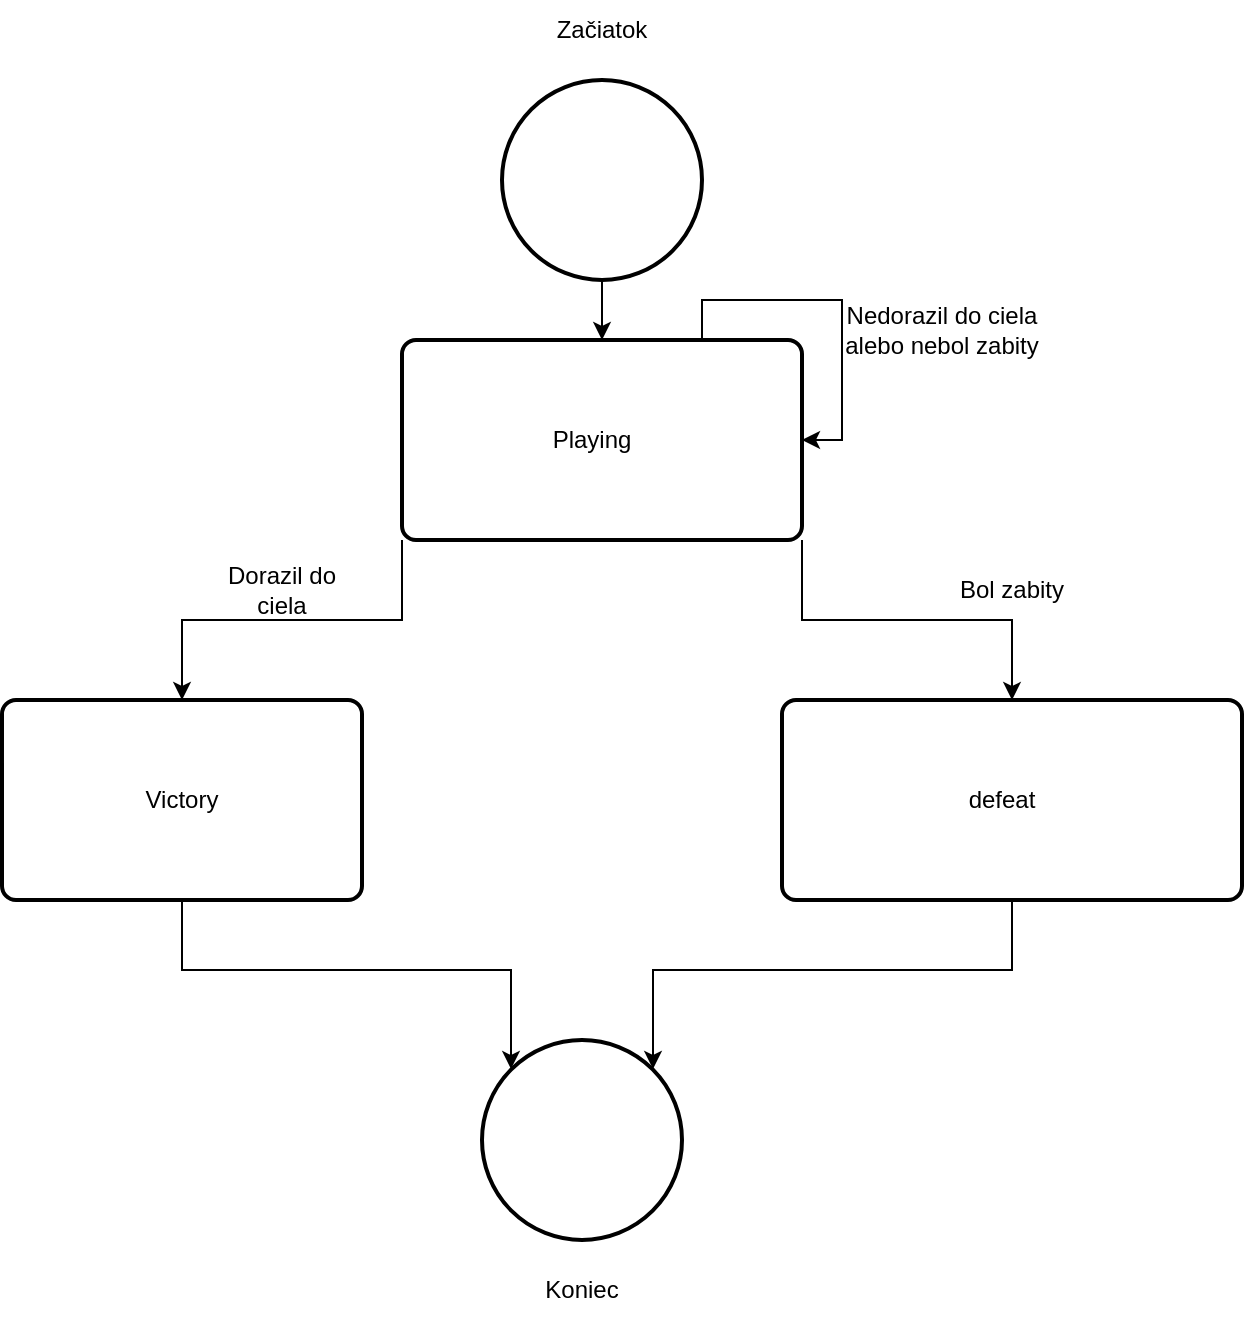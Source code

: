 <mxfile version="23.1.5" type="device">
  <diagram name="Page-1" id="wrd5cXtLvHTm1nzKi-Ud">
    <mxGraphModel dx="1050" dy="566" grid="1" gridSize="10" guides="1" tooltips="1" connect="1" arrows="1" fold="1" page="1" pageScale="1" pageWidth="850" pageHeight="1100" math="0" shadow="0">
      <root>
        <mxCell id="0" />
        <mxCell id="1" parent="0" />
        <mxCell id="wJpr0QAyEBjXq9etcN4L-8" style="edgeStyle=orthogonalEdgeStyle;rounded=0;orthogonalLoop=1;jettySize=auto;html=1;exitX=0.5;exitY=1;exitDx=0;exitDy=0;exitPerimeter=0;entryX=0.5;entryY=0;entryDx=0;entryDy=0;" edge="1" parent="1" source="wJpr0QAyEBjXq9etcN4L-1" target="wJpr0QAyEBjXq9etcN4L-3">
          <mxGeometry relative="1" as="geometry" />
        </mxCell>
        <mxCell id="wJpr0QAyEBjXq9etcN4L-1" value="" style="strokeWidth=2;html=1;shape=mxgraph.flowchart.start_2;whiteSpace=wrap;" vertex="1" parent="1">
          <mxGeometry x="370" y="240" width="100" height="100" as="geometry" />
        </mxCell>
        <mxCell id="wJpr0QAyEBjXq9etcN4L-2" value="" style="strokeWidth=2;html=1;shape=mxgraph.flowchart.start_2;whiteSpace=wrap;" vertex="1" parent="1">
          <mxGeometry x="360" y="720" width="100" height="100" as="geometry" />
        </mxCell>
        <mxCell id="wJpr0QAyEBjXq9etcN4L-6" style="edgeStyle=orthogonalEdgeStyle;rounded=0;orthogonalLoop=1;jettySize=auto;html=1;exitX=0;exitY=1;exitDx=0;exitDy=0;entryX=0.5;entryY=0;entryDx=0;entryDy=0;" edge="1" parent="1" source="wJpr0QAyEBjXq9etcN4L-3" target="wJpr0QAyEBjXq9etcN4L-4">
          <mxGeometry relative="1" as="geometry" />
        </mxCell>
        <mxCell id="wJpr0QAyEBjXq9etcN4L-7" style="edgeStyle=orthogonalEdgeStyle;rounded=0;orthogonalLoop=1;jettySize=auto;html=1;exitX=1;exitY=1;exitDx=0;exitDy=0;entryX=0.5;entryY=0;entryDx=0;entryDy=0;" edge="1" parent="1" source="wJpr0QAyEBjXq9etcN4L-3" target="wJpr0QAyEBjXq9etcN4L-5">
          <mxGeometry relative="1" as="geometry" />
        </mxCell>
        <mxCell id="wJpr0QAyEBjXq9etcN4L-3" value="" style="rounded=1;whiteSpace=wrap;html=1;absoluteArcSize=1;arcSize=14;strokeWidth=2;" vertex="1" parent="1">
          <mxGeometry x="320" y="370" width="200" height="100" as="geometry" />
        </mxCell>
        <mxCell id="wJpr0QAyEBjXq9etcN4L-4" value="" style="rounded=1;whiteSpace=wrap;html=1;absoluteArcSize=1;arcSize=14;strokeWidth=2;" vertex="1" parent="1">
          <mxGeometry x="120" y="550" width="180" height="100" as="geometry" />
        </mxCell>
        <mxCell id="wJpr0QAyEBjXq9etcN4L-5" value="" style="rounded=1;whiteSpace=wrap;html=1;absoluteArcSize=1;arcSize=14;strokeWidth=2;" vertex="1" parent="1">
          <mxGeometry x="510" y="550" width="230" height="100" as="geometry" />
        </mxCell>
        <mxCell id="wJpr0QAyEBjXq9etcN4L-9" style="edgeStyle=orthogonalEdgeStyle;rounded=0;orthogonalLoop=1;jettySize=auto;html=1;exitX=0.5;exitY=1;exitDx=0;exitDy=0;entryX=0.855;entryY=0.145;entryDx=0;entryDy=0;entryPerimeter=0;" edge="1" parent="1" source="wJpr0QAyEBjXq9etcN4L-5" target="wJpr0QAyEBjXq9etcN4L-2">
          <mxGeometry relative="1" as="geometry" />
        </mxCell>
        <mxCell id="wJpr0QAyEBjXq9etcN4L-10" style="edgeStyle=orthogonalEdgeStyle;rounded=0;orthogonalLoop=1;jettySize=auto;html=1;exitX=0.5;exitY=1;exitDx=0;exitDy=0;entryX=0.145;entryY=0.145;entryDx=0;entryDy=0;entryPerimeter=0;" edge="1" parent="1" source="wJpr0QAyEBjXq9etcN4L-4" target="wJpr0QAyEBjXq9etcN4L-2">
          <mxGeometry relative="1" as="geometry" />
        </mxCell>
        <mxCell id="wJpr0QAyEBjXq9etcN4L-11" value="Playing" style="text;html=1;align=center;verticalAlign=middle;whiteSpace=wrap;rounded=0;" vertex="1" parent="1">
          <mxGeometry x="340" y="390" width="150" height="60" as="geometry" />
        </mxCell>
        <mxCell id="wJpr0QAyEBjXq9etcN4L-12" value="Victory" style="text;html=1;align=center;verticalAlign=middle;whiteSpace=wrap;rounded=0;" vertex="1" parent="1">
          <mxGeometry x="160" y="570" width="100" height="60" as="geometry" />
        </mxCell>
        <mxCell id="wJpr0QAyEBjXq9etcN4L-13" value="defeat" style="text;html=1;align=center;verticalAlign=middle;whiteSpace=wrap;rounded=0;" vertex="1" parent="1">
          <mxGeometry x="530" y="570" width="180" height="60" as="geometry" />
        </mxCell>
        <mxCell id="wJpr0QAyEBjXq9etcN4L-14" style="edgeStyle=orthogonalEdgeStyle;rounded=0;orthogonalLoop=1;jettySize=auto;html=1;exitX=0.75;exitY=0;exitDx=0;exitDy=0;entryX=1;entryY=0.5;entryDx=0;entryDy=0;" edge="1" parent="1" source="wJpr0QAyEBjXq9etcN4L-3" target="wJpr0QAyEBjXq9etcN4L-3">
          <mxGeometry relative="1" as="geometry" />
        </mxCell>
        <mxCell id="wJpr0QAyEBjXq9etcN4L-16" value="Nedorazil do ciela alebo nebol zabity" style="text;html=1;align=center;verticalAlign=middle;whiteSpace=wrap;rounded=0;" vertex="1" parent="1">
          <mxGeometry x="540" y="330" width="100" height="70" as="geometry" />
        </mxCell>
        <mxCell id="wJpr0QAyEBjXq9etcN4L-17" value="Dorazil do ciela" style="text;html=1;align=center;verticalAlign=middle;whiteSpace=wrap;rounded=0;" vertex="1" parent="1">
          <mxGeometry x="230" y="480" width="60" height="30" as="geometry" />
        </mxCell>
        <mxCell id="wJpr0QAyEBjXq9etcN4L-18" value="Bol zabity" style="text;html=1;align=center;verticalAlign=middle;whiteSpace=wrap;rounded=0;" vertex="1" parent="1">
          <mxGeometry x="595" y="480" width="60" height="30" as="geometry" />
        </mxCell>
        <mxCell id="wJpr0QAyEBjXq9etcN4L-19" value="Začiatok" style="text;html=1;align=center;verticalAlign=middle;whiteSpace=wrap;rounded=0;" vertex="1" parent="1">
          <mxGeometry x="390" y="200" width="60" height="30" as="geometry" />
        </mxCell>
        <mxCell id="wJpr0QAyEBjXq9etcN4L-20" value="Koniec" style="text;html=1;align=center;verticalAlign=middle;whiteSpace=wrap;rounded=0;" vertex="1" parent="1">
          <mxGeometry x="380" y="830" width="60" height="30" as="geometry" />
        </mxCell>
      </root>
    </mxGraphModel>
  </diagram>
</mxfile>
